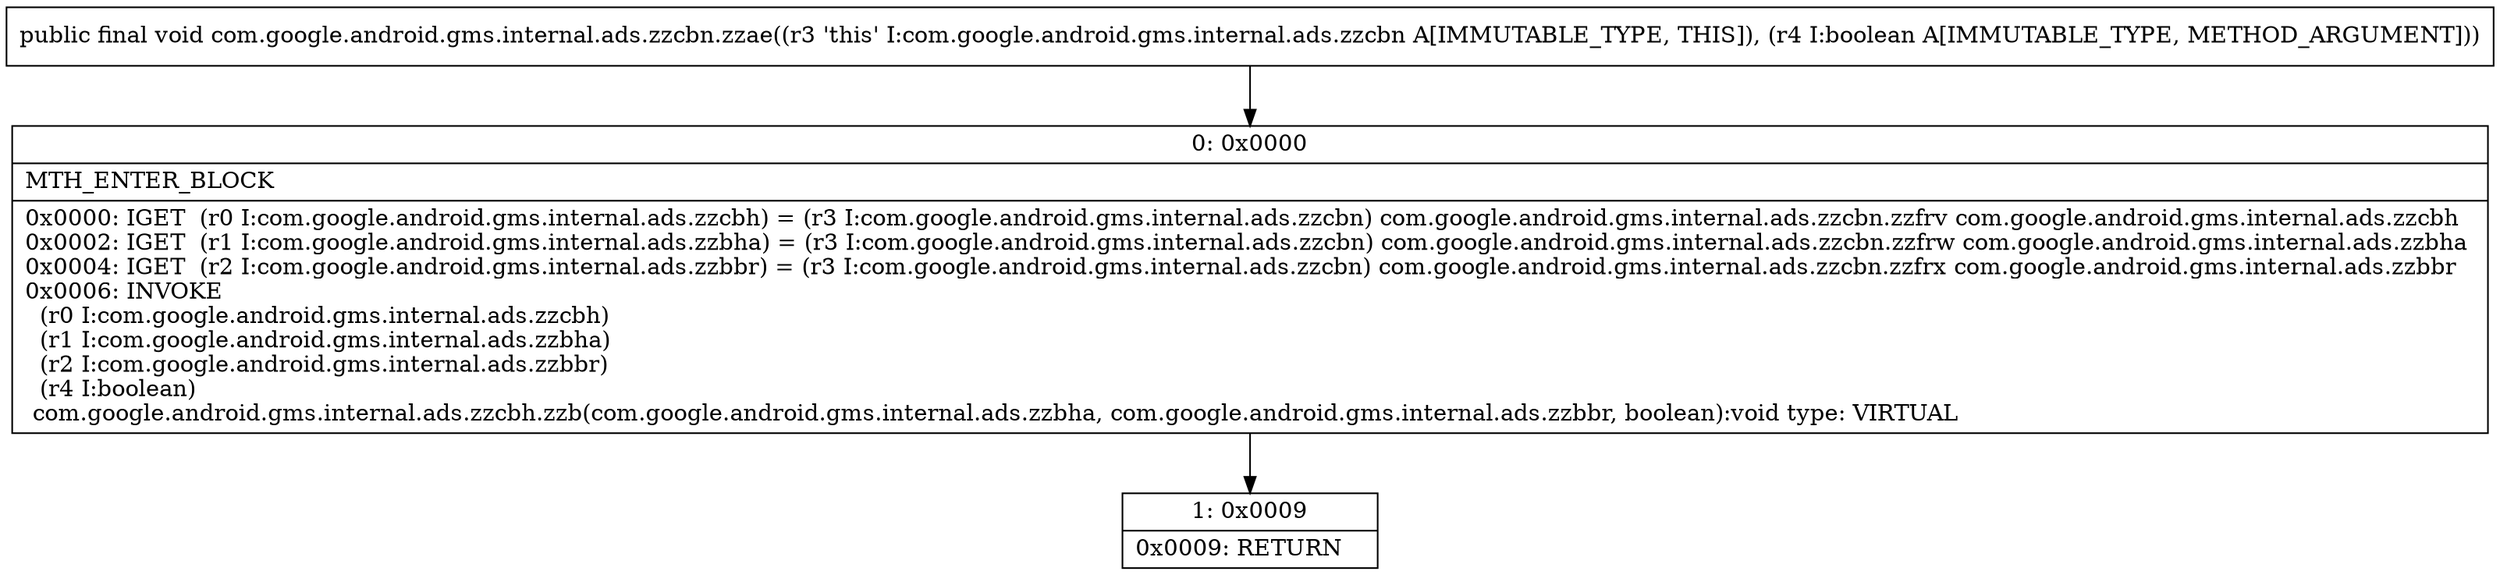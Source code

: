 digraph "CFG forcom.google.android.gms.internal.ads.zzcbn.zzae(Z)V" {
Node_0 [shape=record,label="{0\:\ 0x0000|MTH_ENTER_BLOCK\l|0x0000: IGET  (r0 I:com.google.android.gms.internal.ads.zzcbh) = (r3 I:com.google.android.gms.internal.ads.zzcbn) com.google.android.gms.internal.ads.zzcbn.zzfrv com.google.android.gms.internal.ads.zzcbh \l0x0002: IGET  (r1 I:com.google.android.gms.internal.ads.zzbha) = (r3 I:com.google.android.gms.internal.ads.zzcbn) com.google.android.gms.internal.ads.zzcbn.zzfrw com.google.android.gms.internal.ads.zzbha \l0x0004: IGET  (r2 I:com.google.android.gms.internal.ads.zzbbr) = (r3 I:com.google.android.gms.internal.ads.zzcbn) com.google.android.gms.internal.ads.zzcbn.zzfrx com.google.android.gms.internal.ads.zzbbr \l0x0006: INVOKE  \l  (r0 I:com.google.android.gms.internal.ads.zzcbh)\l  (r1 I:com.google.android.gms.internal.ads.zzbha)\l  (r2 I:com.google.android.gms.internal.ads.zzbbr)\l  (r4 I:boolean)\l com.google.android.gms.internal.ads.zzcbh.zzb(com.google.android.gms.internal.ads.zzbha, com.google.android.gms.internal.ads.zzbbr, boolean):void type: VIRTUAL \l}"];
Node_1 [shape=record,label="{1\:\ 0x0009|0x0009: RETURN   \l}"];
MethodNode[shape=record,label="{public final void com.google.android.gms.internal.ads.zzcbn.zzae((r3 'this' I:com.google.android.gms.internal.ads.zzcbn A[IMMUTABLE_TYPE, THIS]), (r4 I:boolean A[IMMUTABLE_TYPE, METHOD_ARGUMENT])) }"];
MethodNode -> Node_0;
Node_0 -> Node_1;
}

